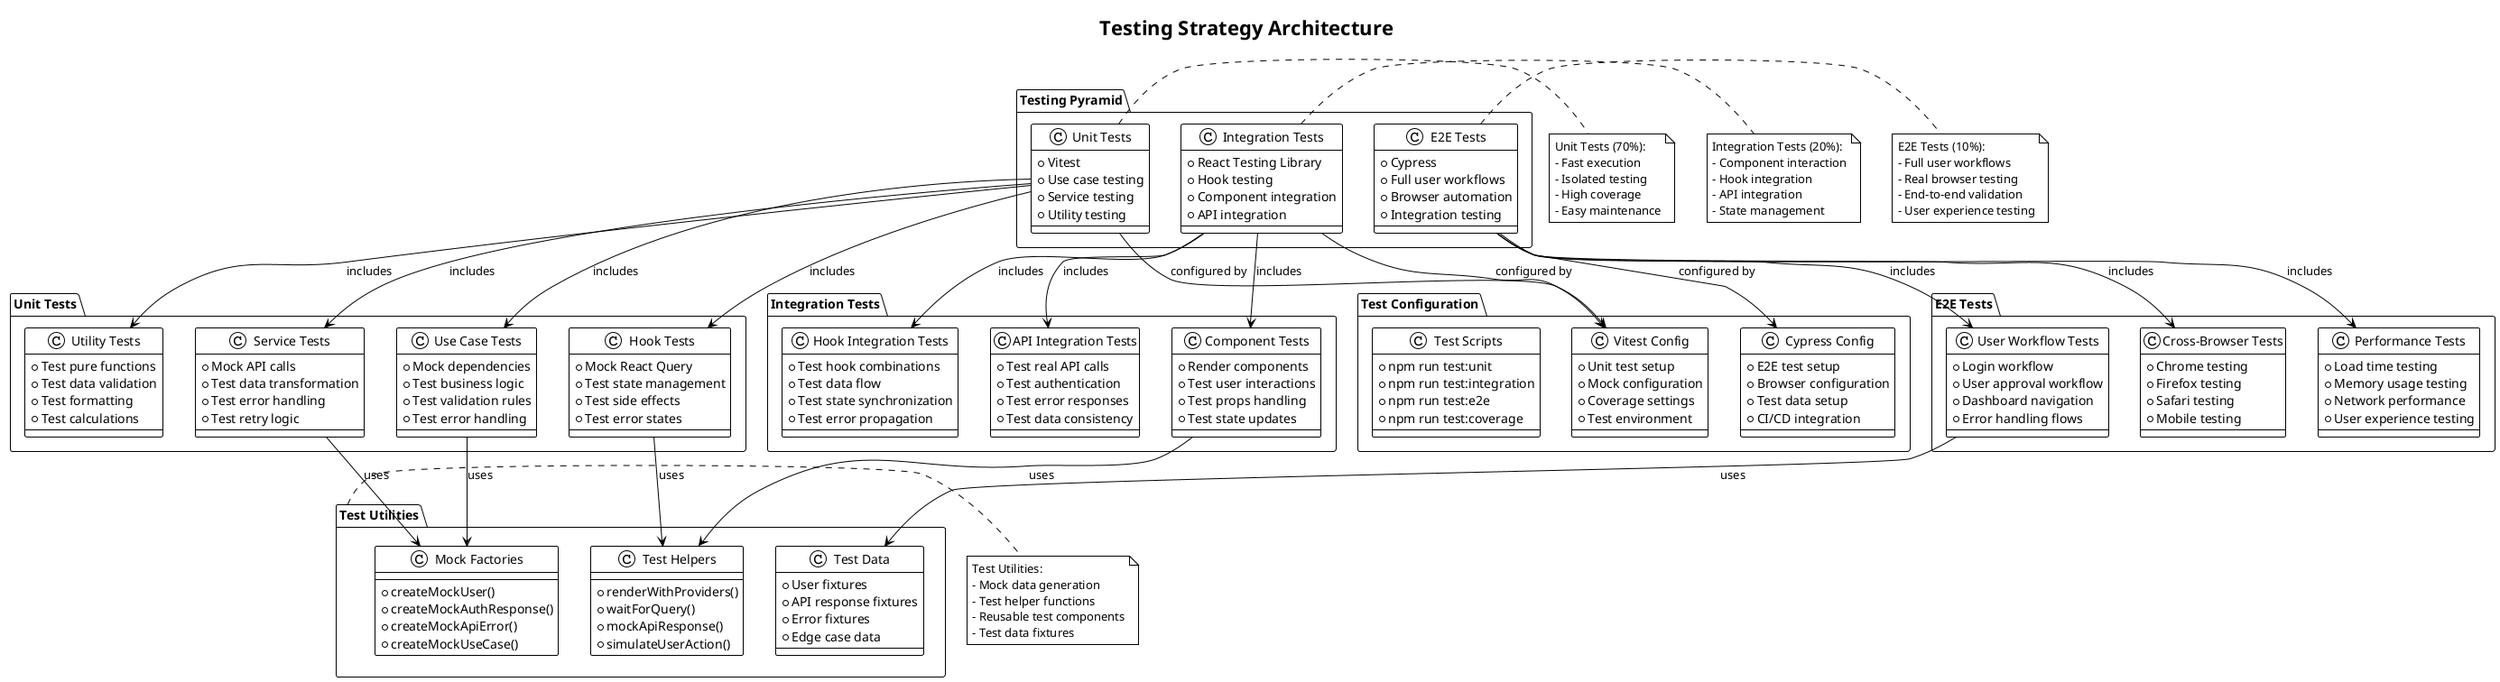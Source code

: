 @startuml Testing Strategy
!theme plain
skinparam backgroundColor #FFFFFF
skinparam componentStyle rectangle

title Testing Strategy Architecture

package "Testing Pyramid" as TestingPyramid {
  class "E2E Tests" as E2ETests {
    + Cypress
    + Full user workflows
    + Browser automation
    + Integration testing
  }
  
  class "Integration Tests" as IntegrationTests {
    + React Testing Library
    + Hook testing
    + Component integration
    + API integration
  }
  
  class "Unit Tests" as UnitTests {
    + Vitest
    + Use case testing
    + Service testing
    + Utility testing
  }
}

package "Unit Tests" as UnitTestDetails {
  class "Use Case Tests" as UseCaseTests {
    + Mock dependencies
    + Test business logic
    + Test validation rules
    + Test error handling
  }
  
  class "Service Tests" as ServiceTests {
    + Mock API calls
    + Test data transformation
    + Test error handling
    + Test retry logic
  }
  
  class "Hook Tests" as HookTests {
    + Mock React Query
    + Test state management
    + Test side effects
    + Test error states
  }
  
  class "Utility Tests" as UtilityTests {
    + Test pure functions
    + Test data validation
    + Test formatting
    + Test calculations
  }
}

package "Integration Tests" as IntegrationTestDetails {
  class "Component Tests" as ComponentTests {
    + Render components
    + Test user interactions
    + Test props handling
    + Test state updates
  }
  
  class "Hook Integration Tests" as HookIntegrationTests {
    + Test hook combinations
    + Test data flow
    + Test state synchronization
    + Test error propagation
  }
  
  class "API Integration Tests" as APIIntegrationTests {
    + Test real API calls
    + Test authentication
    + Test error responses
    + Test data consistency
  }
}

package "E2E Tests" as E2ETestDetails {
  class "User Workflow Tests" as WorkflowTests {
    + Login workflow
    + User approval workflow
    + Dashboard navigation
    + Error handling flows
  }
  
  class "Cross-Browser Tests" as CrossBrowserTests {
    + Chrome testing
    + Firefox testing
    + Safari testing
    + Mobile testing
  }
  
  class "Performance Tests" as PerformanceTests {
    + Load time testing
    + Memory usage testing
    + Network performance
    + User experience testing
  }
}

package "Test Utilities" as TestUtilities {
  class "Mock Factories" as MockFactories {
    + createMockUser()
    + createMockAuthResponse()
    + createMockApiError()
    + createMockUseCase()
  }
  
  class "Test Helpers" as TestHelpers {
    + renderWithProviders()
    + waitForQuery()
    + mockApiResponse()
    + simulateUserAction()
  }
  
  class "Test Data" as TestData {
    + User fixtures
    + API response fixtures
    + Error fixtures
    + Edge case data
  }
}

package "Test Configuration" as TestConfig {
  class "Vitest Config" as VitestConfig {
    + Unit test setup
    + Mock configuration
    + Coverage settings
    + Test environment
  }
  
  class "Cypress Config" as CypressConfig {
    + E2E test setup
    + Browser configuration
    + Test data setup
    + CI/CD integration
  }
  
  class "Test Scripts" as TestScripts {
    + npm run test:unit
    + npm run test:integration
    + npm run test:e2e
    + npm run test:coverage
  }
}

' Test relationships
UnitTests --> UseCaseTests : includes
UnitTests --> ServiceTests : includes
UnitTests --> HookTests : includes
UnitTests --> UtilityTests : includes

IntegrationTests --> ComponentTests : includes
IntegrationTests --> HookIntegrationTests : includes
IntegrationTests --> APIIntegrationTests : includes

E2ETests --> WorkflowTests : includes
E2ETests --> CrossBrowserTests : includes
E2ETests --> PerformanceTests : includes

' Test utilities
UseCaseTests --> MockFactories : uses
ServiceTests --> MockFactories : uses
HookTests --> TestHelpers : uses
ComponentTests --> TestHelpers : uses
WorkflowTests --> TestData : uses

' Configuration
UnitTests --> VitestConfig : configured by
IntegrationTests --> VitestConfig : configured by
E2ETests --> CypressConfig : configured by

note right of UnitTests
  Unit Tests (70%):
  - Fast execution
  - Isolated testing
  - High coverage
  - Easy maintenance
end note

note right of IntegrationTests
  Integration Tests (20%):
  - Component interaction
  - Hook integration
  - API integration
  - State management
end note

note right of E2ETests
  E2E Tests (10%):
  - Full user workflows
  - Real browser testing
  - End-to-end validation
  - User experience testing
end note

note right of TestUtilities
  Test Utilities:
  - Mock data generation
  - Test helper functions
  - Reusable test components
  - Test data fixtures
end note

@enduml
